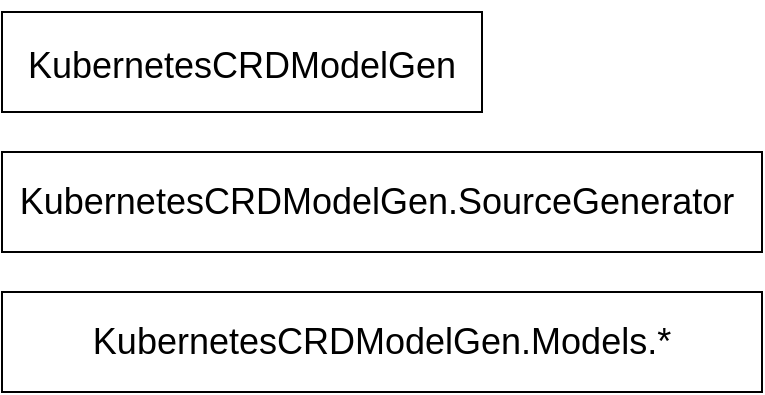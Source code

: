 <mxfile version="24.0.4" type="device">
  <diagram name="Page-1" id="2nfQGYOKYZsUlrUQFB5c">
    <mxGraphModel dx="989" dy="659" grid="1" gridSize="10" guides="1" tooltips="1" connect="1" arrows="1" fold="1" page="1" pageScale="1" pageWidth="1100" pageHeight="850" math="0" shadow="0">
      <root>
        <mxCell id="0" />
        <mxCell id="1" parent="0" />
        <mxCell id="olx5KI7JplJ73ocT-9a--1" value="&lt;h1&gt;&lt;span style=&quot;font-weight: normal;&quot; class=&quot;title&quot;&gt;&lt;font style=&quot;font-size: 18px;&quot;&gt;KubernetesCRDModelGen&lt;/font&gt;&lt;/span&gt;&lt;/h1&gt;" style="rounded=0;whiteSpace=wrap;html=1;" vertex="1" parent="1">
          <mxGeometry x="90" y="70" width="240" height="50" as="geometry" />
        </mxCell>
        <UserObject label="&lt;h2 class=&quot;package-title&quot;&gt;&lt;font style=&quot;font-weight: normal;&quot; color=&quot;#000000&quot;&gt;KubernetesCRDModelGen.&lt;wbr&gt;SourceGenerator&amp;nbsp;&lt;/font&gt;&lt;/h2&gt;" id="olx5KI7JplJ73ocT-9a--2">
          <mxCell style="rounded=0;whiteSpace=wrap;html=1;" vertex="1" parent="1">
            <mxGeometry x="90" y="140" width="380" height="50" as="geometry" />
          </mxCell>
        </UserObject>
        <UserObject label="&lt;h2 class=&quot;package-title&quot;&gt;&lt;font style=&quot;font-weight: normal;&quot; color=&quot;#000000&quot;&gt;KubernetesCRDModelGen.&lt;wbr&gt;Models.*&lt;/font&gt;&lt;/h2&gt;" id="olx5KI7JplJ73ocT-9a--3">
          <mxCell style="rounded=0;whiteSpace=wrap;html=1;" vertex="1" parent="1">
            <mxGeometry x="90" y="210" width="380" height="50" as="geometry" />
          </mxCell>
        </UserObject>
      </root>
    </mxGraphModel>
  </diagram>
</mxfile>

